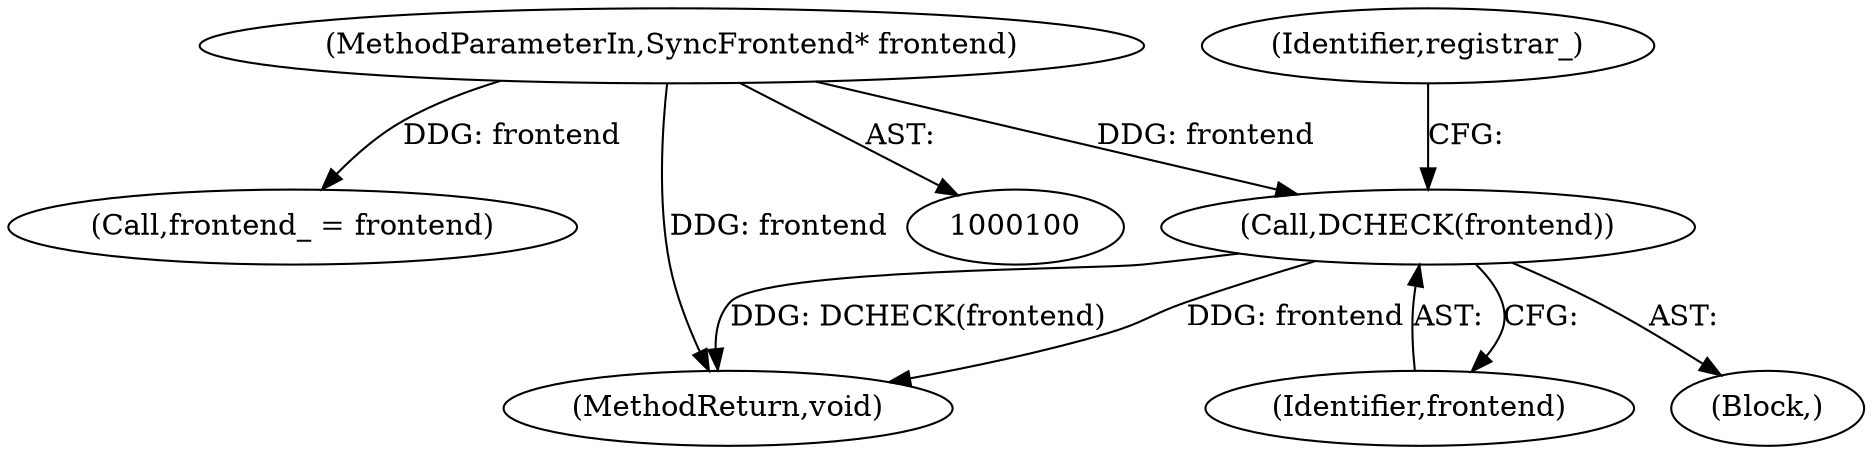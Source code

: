 digraph "0_Chrome_bf381d8a02c3d272d4dd879ac719d8993dfb5ad6_0@pointer" {
"1000115" [label="(Call,DCHECK(frontend))"];
"1000101" [label="(MethodParameterIn,SyncFrontend* frontend)"];
"1000112" [label="(Call,frontend_ = frontend)"];
"1000115" [label="(Call,DCHECK(frontend))"];
"1000116" [label="(Identifier,frontend)"];
"1000120" [label="(Identifier,registrar_)"];
"1000216" [label="(MethodReturn,void)"];
"1000101" [label="(MethodParameterIn,SyncFrontend* frontend)"];
"1000107" [label="(Block,)"];
"1000115" -> "1000107"  [label="AST: "];
"1000115" -> "1000116"  [label="CFG: "];
"1000116" -> "1000115"  [label="AST: "];
"1000120" -> "1000115"  [label="CFG: "];
"1000115" -> "1000216"  [label="DDG: DCHECK(frontend)"];
"1000115" -> "1000216"  [label="DDG: frontend"];
"1000101" -> "1000115"  [label="DDG: frontend"];
"1000101" -> "1000100"  [label="AST: "];
"1000101" -> "1000216"  [label="DDG: frontend"];
"1000101" -> "1000112"  [label="DDG: frontend"];
}
